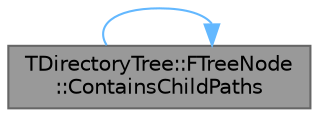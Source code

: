 digraph "TDirectoryTree::FTreeNode::ContainsChildPaths"
{
 // INTERACTIVE_SVG=YES
 // LATEX_PDF_SIZE
  bgcolor="transparent";
  edge [fontname=Helvetica,fontsize=10,labelfontname=Helvetica,labelfontsize=10];
  node [fontname=Helvetica,fontsize=10,shape=box,height=0.2,width=0.4];
  rankdir="RL";
  Node1 [id="Node000001",label="TDirectoryTree::FTreeNode\l::ContainsChildPaths",height=0.2,width=0.4,color="gray40", fillcolor="grey60", style="filled", fontcolor="black",tooltip="Recursively search this node's subtree for the given relative path, then return whether that path has..."];
  Node1 -> Node1 [id="edge1_Node000001_Node000001",dir="back",color="steelblue1",style="solid",tooltip=" "];
}
